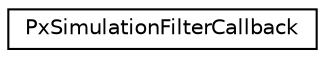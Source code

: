 digraph "Graphical Class Hierarchy"
{
  edge [fontname="Helvetica",fontsize="10",labelfontname="Helvetica",labelfontsize="10"];
  node [fontname="Helvetica",fontsize="10",shape=record];
  rankdir="LR";
  Node0 [label="PxSimulationFilterCallback",height=0.2,width=0.4,color="black", fillcolor="white", style="filled",URL="$classPxSimulationFilterCallback.html",tooltip="Filter callback to specify handling of collision pairs. "];
}
